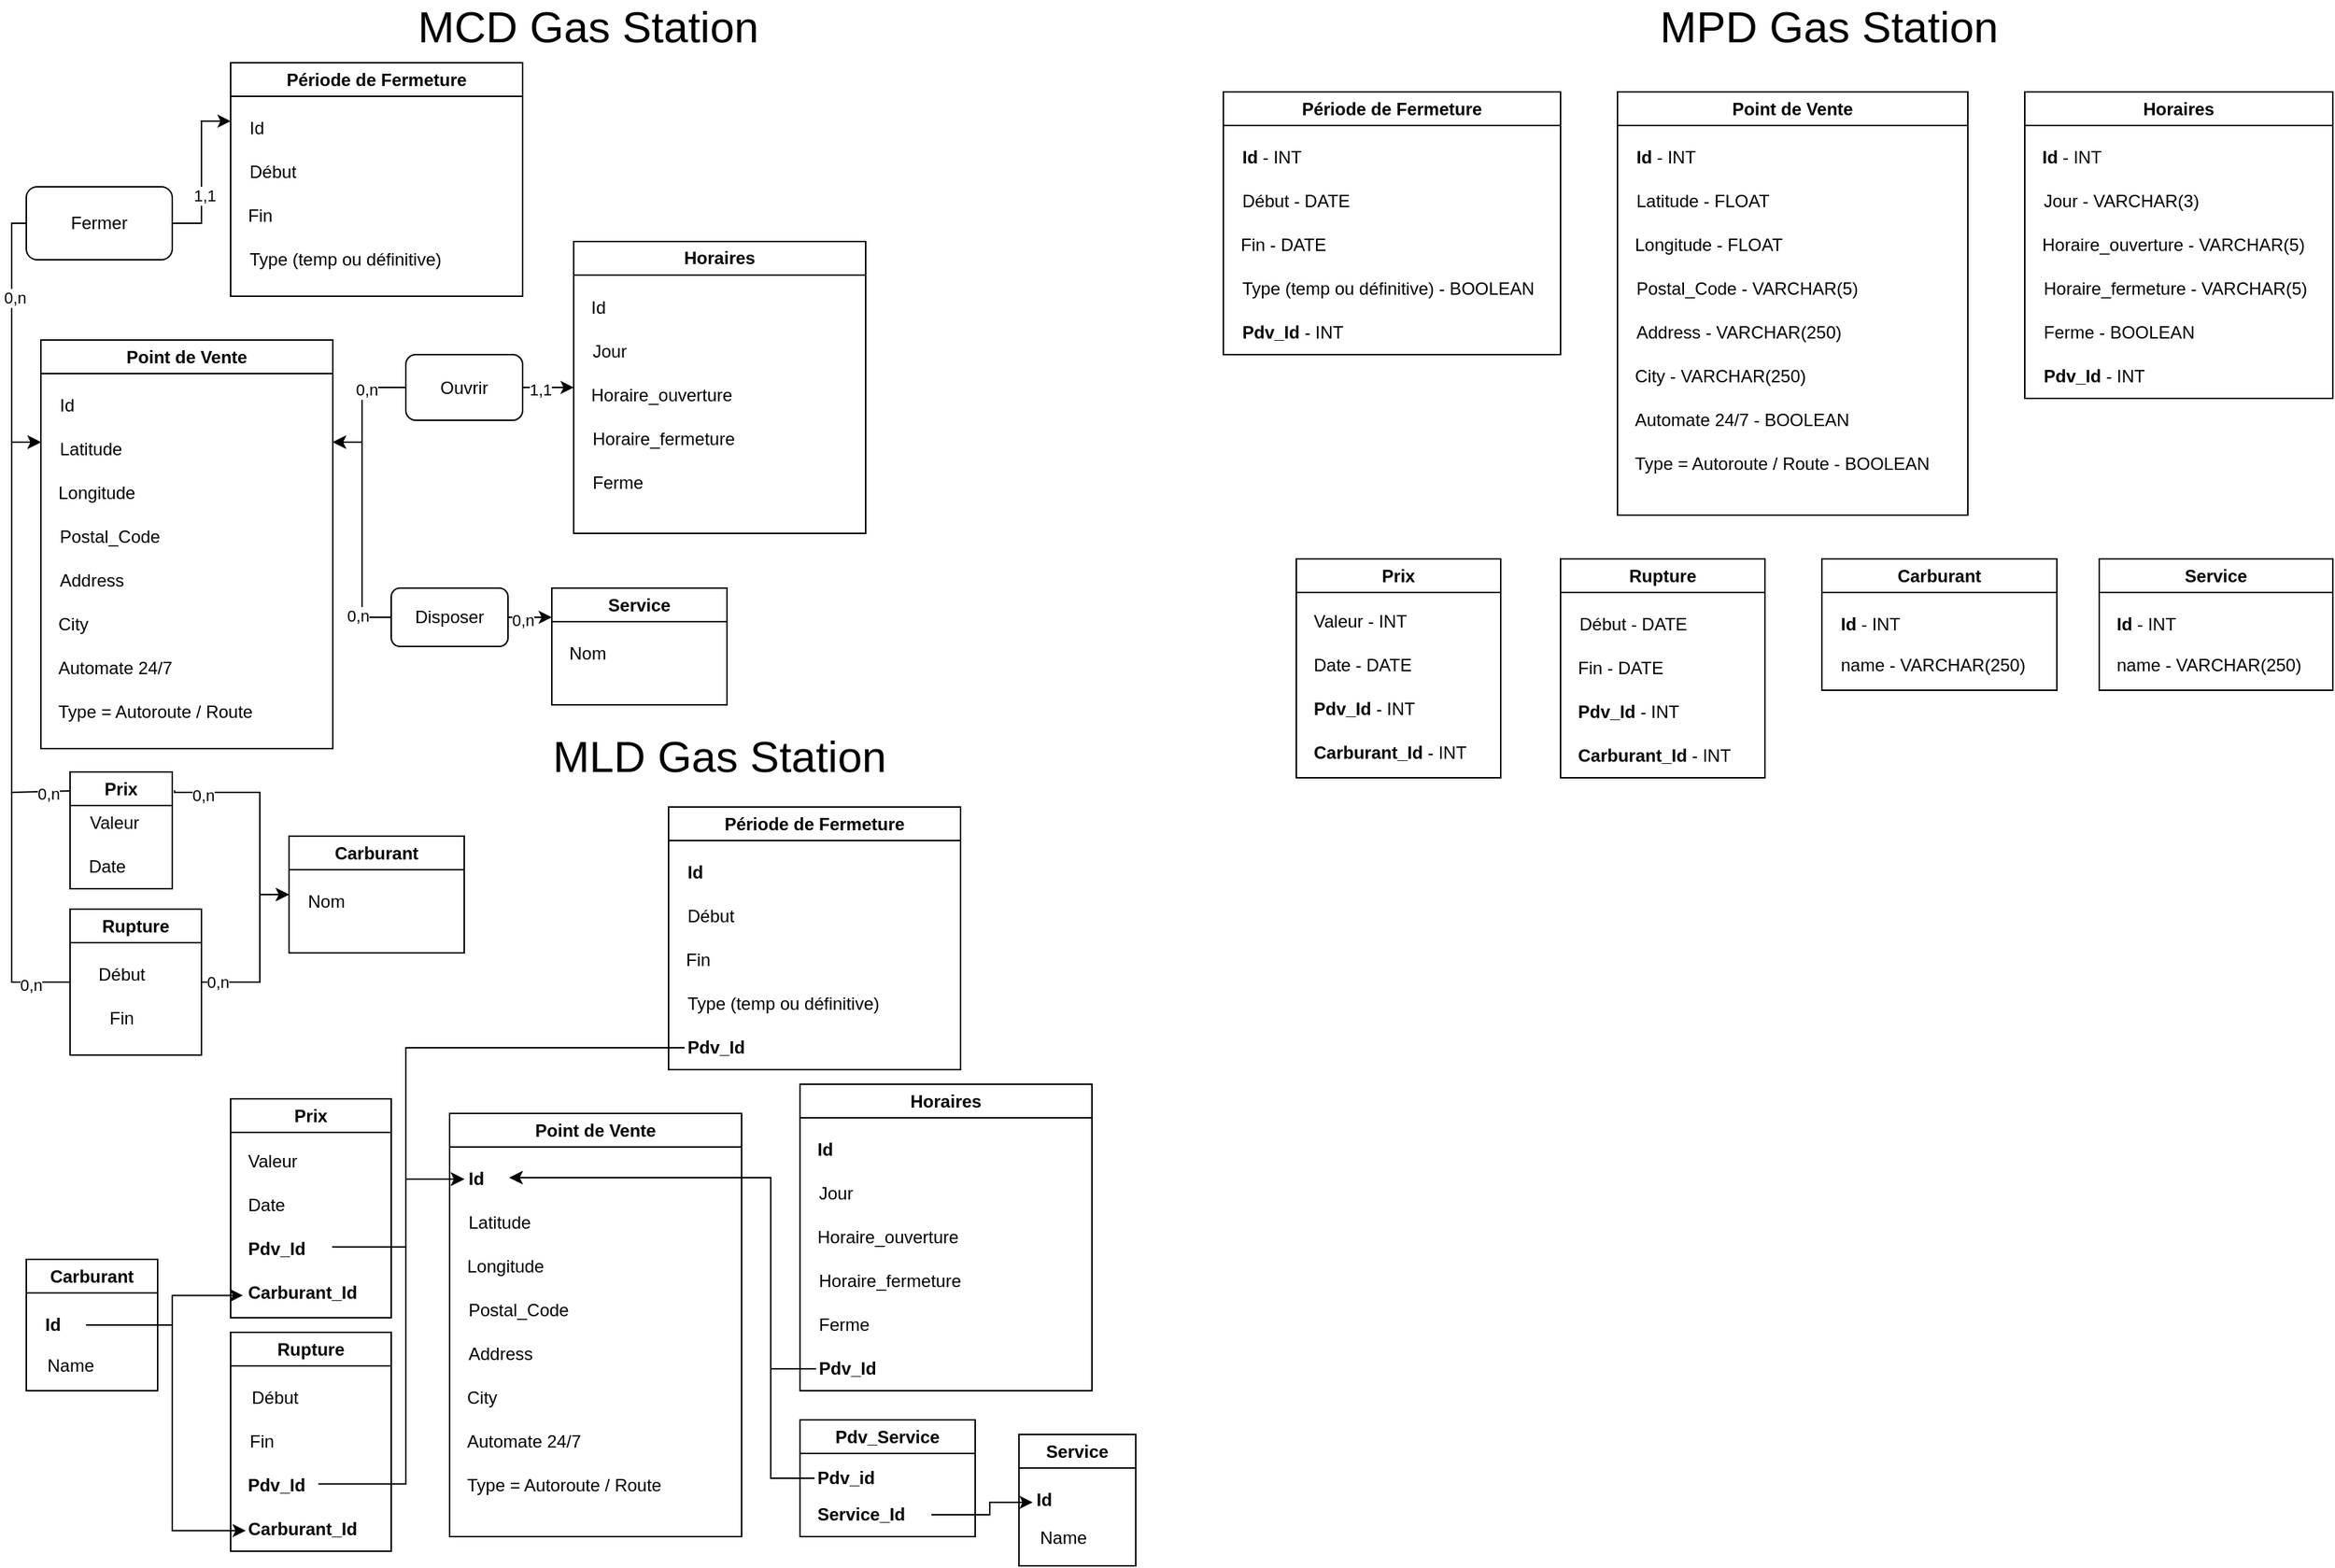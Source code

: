 <mxfile version="24.7.7">
  <diagram name="Page-1" id="nX15-fNpdfxrBtTrRgOM">
    <mxGraphModel dx="1912" dy="1048" grid="1" gridSize="10" guides="1" tooltips="1" connect="1" arrows="1" fold="1" page="1" pageScale="1" pageWidth="850" pageHeight="1100" math="0" shadow="0">
      <root>
        <mxCell id="0" />
        <mxCell id="1" parent="0" />
        <mxCell id="7MaltWmzKwuHCb8BbpT4-1" value="&lt;font style=&quot;font-size: 30px;&quot;&gt;MCD Gas Station&lt;/font&gt;" style="text;html=1;strokeColor=none;fillColor=none;align=center;verticalAlign=middle;whiteSpace=wrap;rounded=0;" parent="1" vertex="1">
          <mxGeometry x="310" y="20" width="250" height="30" as="geometry" />
        </mxCell>
        <mxCell id="7MaltWmzKwuHCb8BbpT4-2" value="Point de Vente" style="swimlane;whiteSpace=wrap;html=1;" parent="1" vertex="1">
          <mxGeometry x="60" y="250" width="200" height="280" as="geometry" />
        </mxCell>
        <mxCell id="7MaltWmzKwuHCb8BbpT4-4" value="&lt;div align=&quot;left&quot;&gt;Latitude&lt;/div&gt;" style="text;html=1;align=left;verticalAlign=middle;resizable=0;points=[];autosize=1;strokeColor=none;fillColor=none;" parent="7MaltWmzKwuHCb8BbpT4-2" vertex="1">
          <mxGeometry x="11" y="60" width="70" height="30" as="geometry" />
        </mxCell>
        <mxCell id="7MaltWmzKwuHCb8BbpT4-5" value="Longitude" style="text;html=1;align=left;verticalAlign=middle;resizable=0;points=[];autosize=1;strokeColor=none;fillColor=none;" parent="7MaltWmzKwuHCb8BbpT4-2" vertex="1">
          <mxGeometry x="10" y="90" width="80" height="30" as="geometry" />
        </mxCell>
        <mxCell id="7MaltWmzKwuHCb8BbpT4-6" value="Postal_Code" style="text;html=1;align=left;verticalAlign=middle;resizable=0;points=[];autosize=1;strokeColor=none;fillColor=none;" parent="7MaltWmzKwuHCb8BbpT4-2" vertex="1">
          <mxGeometry x="11" y="120" width="90" height="30" as="geometry" />
        </mxCell>
        <mxCell id="7MaltWmzKwuHCb8BbpT4-7" value="Address" style="text;html=1;align=left;verticalAlign=middle;resizable=0;points=[];autosize=1;strokeColor=none;fillColor=none;" parent="7MaltWmzKwuHCb8BbpT4-2" vertex="1">
          <mxGeometry x="11" y="150" width="70" height="30" as="geometry" />
        </mxCell>
        <mxCell id="7MaltWmzKwuHCb8BbpT4-8" value="City" style="text;html=1;align=left;verticalAlign=middle;resizable=0;points=[];autosize=1;strokeColor=none;fillColor=none;" parent="7MaltWmzKwuHCb8BbpT4-2" vertex="1">
          <mxGeometry x="10" y="180" width="40" height="30" as="geometry" />
        </mxCell>
        <mxCell id="7MaltWmzKwuHCb8BbpT4-9" value="Automate 24/7" style="text;html=1;align=left;verticalAlign=middle;resizable=0;points=[];autosize=1;strokeColor=none;fillColor=none;" parent="7MaltWmzKwuHCb8BbpT4-2" vertex="1">
          <mxGeometry x="10" y="210" width="100" height="30" as="geometry" />
        </mxCell>
        <mxCell id="7MaltWmzKwuHCb8BbpT4-10" value="&lt;div&gt;Type = Autoroute / Route&lt;/div&gt;" style="text;html=1;align=left;verticalAlign=middle;resizable=0;points=[];autosize=1;strokeColor=none;fillColor=none;" parent="7MaltWmzKwuHCb8BbpT4-2" vertex="1">
          <mxGeometry x="10" y="240" width="160" height="30" as="geometry" />
        </mxCell>
        <mxCell id="7MaltWmzKwuHCb8BbpT4-3" value="&lt;div align=&quot;left&quot;&gt;Id&lt;/div&gt;" style="text;html=1;align=left;verticalAlign=middle;resizable=0;points=[];autosize=1;strokeColor=none;fillColor=none;" parent="7MaltWmzKwuHCb8BbpT4-2" vertex="1">
          <mxGeometry x="11" y="30" width="30" height="30" as="geometry" />
        </mxCell>
        <mxCell id="7MaltWmzKwuHCb8BbpT4-11" value="Horaires" style="swimlane;whiteSpace=wrap;html=1;" parent="1" vertex="1">
          <mxGeometry x="425" y="182.5" width="200" height="200" as="geometry" />
        </mxCell>
        <mxCell id="7MaltWmzKwuHCb8BbpT4-12" value="Jour" style="text;html=1;align=left;verticalAlign=middle;resizable=0;points=[];autosize=1;strokeColor=none;fillColor=none;" parent="7MaltWmzKwuHCb8BbpT4-11" vertex="1">
          <mxGeometry x="11" y="60" width="50" height="30" as="geometry" />
        </mxCell>
        <mxCell id="7MaltWmzKwuHCb8BbpT4-13" value="Horaire_ouverture" style="text;html=1;align=left;verticalAlign=middle;resizable=0;points=[];autosize=1;strokeColor=none;fillColor=none;" parent="7MaltWmzKwuHCb8BbpT4-11" vertex="1">
          <mxGeometry x="10" y="90" width="120" height="30" as="geometry" />
        </mxCell>
        <mxCell id="7MaltWmzKwuHCb8BbpT4-14" value="Horaire_fermeture" style="text;html=1;align=left;verticalAlign=middle;resizable=0;points=[];autosize=1;strokeColor=none;fillColor=none;" parent="7MaltWmzKwuHCb8BbpT4-11" vertex="1">
          <mxGeometry x="11" y="120" width="120" height="30" as="geometry" />
        </mxCell>
        <mxCell id="7MaltWmzKwuHCb8BbpT4-15" value="Ferme" style="text;html=1;align=left;verticalAlign=middle;resizable=0;points=[];autosize=1;strokeColor=none;fillColor=none;" parent="7MaltWmzKwuHCb8BbpT4-11" vertex="1">
          <mxGeometry x="11" y="150" width="60" height="30" as="geometry" />
        </mxCell>
        <mxCell id="7MaltWmzKwuHCb8BbpT4-35" value="Id" style="text;html=1;align=left;verticalAlign=middle;resizable=0;points=[];autosize=1;strokeColor=none;fillColor=none;" parent="7MaltWmzKwuHCb8BbpT4-11" vertex="1">
          <mxGeometry x="10" y="30" width="30" height="30" as="geometry" />
        </mxCell>
        <mxCell id="7MaltWmzKwuHCb8BbpT4-20" value="Période de Fermeture" style="swimlane;whiteSpace=wrap;html=1;" parent="1" vertex="1">
          <mxGeometry x="190" y="60" width="200" height="160" as="geometry" />
        </mxCell>
        <mxCell id="7MaltWmzKwuHCb8BbpT4-21" value="Début" style="text;html=1;align=left;verticalAlign=middle;resizable=0;points=[];autosize=1;strokeColor=none;fillColor=none;" parent="7MaltWmzKwuHCb8BbpT4-20" vertex="1">
          <mxGeometry x="11" y="60" width="60" height="30" as="geometry" />
        </mxCell>
        <mxCell id="7MaltWmzKwuHCb8BbpT4-22" value="Fin" style="text;html=1;align=left;verticalAlign=middle;resizable=0;points=[];autosize=1;strokeColor=none;fillColor=none;" parent="7MaltWmzKwuHCb8BbpT4-20" vertex="1">
          <mxGeometry x="10" y="90" width="40" height="30" as="geometry" />
        </mxCell>
        <mxCell id="7MaltWmzKwuHCb8BbpT4-23" value="Type (temp ou définitive)" style="text;html=1;align=left;verticalAlign=middle;resizable=0;points=[];autosize=1;strokeColor=none;fillColor=none;" parent="7MaltWmzKwuHCb8BbpT4-20" vertex="1">
          <mxGeometry x="11" y="120" width="150" height="30" as="geometry" />
        </mxCell>
        <mxCell id="7MaltWmzKwuHCb8BbpT4-28" value="&lt;div align=&quot;left&quot;&gt;Id&lt;/div&gt;" style="text;html=1;align=left;verticalAlign=middle;resizable=0;points=[];autosize=1;strokeColor=none;fillColor=none;" parent="7MaltWmzKwuHCb8BbpT4-20" vertex="1">
          <mxGeometry x="11" y="30" width="30" height="30" as="geometry" />
        </mxCell>
        <mxCell id="7MaltWmzKwuHCb8BbpT4-30" style="edgeStyle=orthogonalEdgeStyle;rounded=0;orthogonalLoop=1;jettySize=auto;html=1;exitX=1;exitY=0.5;exitDx=0;exitDy=0;entryX=0;entryY=0.25;entryDx=0;entryDy=0;" parent="1" source="P4SaNg6TSZGGmR-cx8DI-4" target="7MaltWmzKwuHCb8BbpT4-20" edge="1">
          <mxGeometry relative="1" as="geometry">
            <mxPoint x="200" y="104" as="sourcePoint" />
          </mxGeometry>
        </mxCell>
        <mxCell id="7MaltWmzKwuHCb8BbpT4-33" value="1,1" style="edgeLabel;html=1;align=center;verticalAlign=middle;resizable=0;points=[];" parent="7MaltWmzKwuHCb8BbpT4-30" vertex="1" connectable="0">
          <mxGeometry x="-0.283" y="-2" relative="1" as="geometry">
            <mxPoint as="offset" />
          </mxGeometry>
        </mxCell>
        <mxCell id="7MaltWmzKwuHCb8BbpT4-31" style="edgeStyle=orthogonalEdgeStyle;rounded=0;orthogonalLoop=1;jettySize=auto;html=1;exitX=0;exitY=0.5;exitDx=0;exitDy=0;entryX=0;entryY=0.25;entryDx=0;entryDy=0;" parent="1" source="P4SaNg6TSZGGmR-cx8DI-4" edge="1" target="7MaltWmzKwuHCb8BbpT4-2">
          <mxGeometry relative="1" as="geometry">
            <mxPoint x="80" y="320" as="targetPoint" />
            <Array as="points">
              <mxPoint x="40" y="170" />
              <mxPoint x="40" y="320" />
            </Array>
            <mxPoint x="120" y="119" as="sourcePoint" />
          </mxGeometry>
        </mxCell>
        <mxCell id="7MaltWmzKwuHCb8BbpT4-34" value="0,n" style="edgeLabel;html=1;align=center;verticalAlign=middle;resizable=0;points=[];" parent="7MaltWmzKwuHCb8BbpT4-31" vertex="1" connectable="0">
          <mxGeometry x="-0.32" y="2" relative="1" as="geometry">
            <mxPoint as="offset" />
          </mxGeometry>
        </mxCell>
        <mxCell id="7MaltWmzKwuHCb8BbpT4-36" value="Service" style="swimlane;whiteSpace=wrap;html=1;" parent="1" vertex="1">
          <mxGeometry x="410" y="420" width="120" height="80" as="geometry" />
        </mxCell>
        <mxCell id="7MaltWmzKwuHCb8BbpT4-41" value="Nom" style="text;html=1;align=left;verticalAlign=middle;resizable=0;points=[];autosize=1;strokeColor=none;fillColor=none;" parent="7MaltWmzKwuHCb8BbpT4-36" vertex="1">
          <mxGeometry x="10" y="30" width="50" height="30" as="geometry" />
        </mxCell>
        <mxCell id="7MaltWmzKwuHCb8BbpT4-46" style="edgeStyle=orthogonalEdgeStyle;rounded=0;orthogonalLoop=1;jettySize=auto;html=1;exitX=0;exitY=0.5;exitDx=0;exitDy=0;" parent="1" source="P4SaNg6TSZGGmR-cx8DI-3" edge="1">
          <mxGeometry relative="1" as="geometry">
            <mxPoint x="260" y="320" as="targetPoint" />
            <mxPoint x="380" y="335" as="sourcePoint" />
            <Array as="points">
              <mxPoint x="280" y="282" />
              <mxPoint x="280" y="320" />
            </Array>
          </mxGeometry>
        </mxCell>
        <mxCell id="7MaltWmzKwuHCb8BbpT4-67" value="0,n" style="edgeLabel;html=1;align=center;verticalAlign=middle;resizable=0;points=[];" parent="7MaltWmzKwuHCb8BbpT4-46" vertex="1" connectable="0">
          <mxGeometry x="-0.37" y="1" relative="1" as="geometry">
            <mxPoint as="offset" />
          </mxGeometry>
        </mxCell>
        <mxCell id="7MaltWmzKwuHCb8BbpT4-47" style="edgeStyle=orthogonalEdgeStyle;rounded=0;orthogonalLoop=1;jettySize=auto;html=1;exitX=1;exitY=0.5;exitDx=0;exitDy=0;entryX=0;entryY=0.5;entryDx=0;entryDy=0;" parent="1" source="P4SaNg6TSZGGmR-cx8DI-3" edge="1" target="7MaltWmzKwuHCb8BbpT4-11">
          <mxGeometry relative="1" as="geometry">
            <mxPoint x="540" y="280" as="targetPoint" />
            <mxPoint x="460" y="335" as="sourcePoint" />
          </mxGeometry>
        </mxCell>
        <mxCell id="7MaltWmzKwuHCb8BbpT4-68" value="1,1" style="edgeLabel;html=1;align=center;verticalAlign=middle;resizable=0;points=[];" parent="7MaltWmzKwuHCb8BbpT4-47" vertex="1" connectable="0">
          <mxGeometry x="-0.348" y="-1" relative="1" as="geometry">
            <mxPoint as="offset" />
          </mxGeometry>
        </mxCell>
        <mxCell id="7MaltWmzKwuHCb8BbpT4-44" style="edgeStyle=orthogonalEdgeStyle;rounded=0;orthogonalLoop=1;jettySize=auto;html=1;entryX=0;entryY=0.25;entryDx=0;entryDy=0;exitX=1;exitY=0.5;exitDx=0;exitDy=0;" parent="1" source="P4SaNg6TSZGGmR-cx8DI-5" target="7MaltWmzKwuHCb8BbpT4-36" edge="1">
          <mxGeometry relative="1" as="geometry" />
        </mxCell>
        <mxCell id="7MaltWmzKwuHCb8BbpT4-70" value="0,n" style="edgeLabel;html=1;align=center;verticalAlign=middle;resizable=0;points=[];" parent="7MaltWmzKwuHCb8BbpT4-44" vertex="1" connectable="0">
          <mxGeometry x="-0.36" y="-2" relative="1" as="geometry">
            <mxPoint as="offset" />
          </mxGeometry>
        </mxCell>
        <mxCell id="7MaltWmzKwuHCb8BbpT4-45" style="edgeStyle=orthogonalEdgeStyle;rounded=0;orthogonalLoop=1;jettySize=auto;html=1;exitX=0;exitY=0.5;exitDx=0;exitDy=0;entryX=1;entryY=0.25;entryDx=0;entryDy=0;" parent="1" source="P4SaNg6TSZGGmR-cx8DI-5" target="7MaltWmzKwuHCb8BbpT4-2" edge="1">
          <mxGeometry relative="1" as="geometry">
            <mxPoint x="280" y="320" as="targetPoint" />
            <Array as="points">
              <mxPoint x="280" y="440" />
              <mxPoint x="280" y="320" />
            </Array>
          </mxGeometry>
        </mxCell>
        <mxCell id="7MaltWmzKwuHCb8BbpT4-69" value="0,n" style="edgeLabel;html=1;align=center;verticalAlign=middle;resizable=0;points=[];" parent="7MaltWmzKwuHCb8BbpT4-45" vertex="1" connectable="0">
          <mxGeometry x="-0.734" y="3" relative="1" as="geometry">
            <mxPoint as="offset" />
          </mxGeometry>
        </mxCell>
        <mxCell id="7MaltWmzKwuHCb8BbpT4-48" value="Carburant" style="swimlane;whiteSpace=wrap;html=1;" parent="1" vertex="1">
          <mxGeometry x="230" y="590" width="120" height="80" as="geometry" />
        </mxCell>
        <mxCell id="7MaltWmzKwuHCb8BbpT4-56" value="Nom" style="text;html=1;align=left;verticalAlign=middle;resizable=0;points=[];autosize=1;strokeColor=none;fillColor=none;" parent="7MaltWmzKwuHCb8BbpT4-48" vertex="1">
          <mxGeometry x="11" y="30" width="50" height="30" as="geometry" />
        </mxCell>
        <mxCell id="7MaltWmzKwuHCb8BbpT4-63" style="edgeStyle=orthogonalEdgeStyle;rounded=0;orthogonalLoop=1;jettySize=auto;html=1;entryX=0;entryY=0.5;entryDx=0;entryDy=0;exitX=1.023;exitY=0.157;exitDx=0;exitDy=0;exitPerimeter=0;" parent="1" source="P4SaNg6TSZGGmR-cx8DI-7" target="7MaltWmzKwuHCb8BbpT4-48" edge="1">
          <mxGeometry relative="1" as="geometry">
            <Array as="points">
              <mxPoint x="152" y="560" />
              <mxPoint x="210" y="560" />
              <mxPoint x="210" y="630" />
            </Array>
          </mxGeometry>
        </mxCell>
        <mxCell id="7MaltWmzKwuHCb8BbpT4-73" value="0,n" style="edgeLabel;html=1;align=center;verticalAlign=middle;resizable=0;points=[];" parent="7MaltWmzKwuHCb8BbpT4-63" vertex="1" connectable="0">
          <mxGeometry x="-0.726" y="-2" relative="1" as="geometry">
            <mxPoint as="offset" />
          </mxGeometry>
        </mxCell>
        <mxCell id="7MaltWmzKwuHCb8BbpT4-64" style="edgeStyle=orthogonalEdgeStyle;rounded=0;orthogonalLoop=1;jettySize=auto;html=1;entryX=0;entryY=0.5;entryDx=0;entryDy=0;exitX=1;exitY=0.5;exitDx=0;exitDy=0;" parent="1" source="P4SaNg6TSZGGmR-cx8DI-11" edge="1" target="7MaltWmzKwuHCb8BbpT4-48">
          <mxGeometry relative="1" as="geometry">
            <mxPoint x="360" y="720" as="targetPoint" />
            <Array as="points">
              <mxPoint x="210" y="690" />
              <mxPoint x="210" y="630" />
            </Array>
            <mxPoint x="240" y="799.947" as="sourcePoint" />
          </mxGeometry>
        </mxCell>
        <mxCell id="7MaltWmzKwuHCb8BbpT4-74" value="0,n" style="edgeLabel;html=1;align=center;verticalAlign=middle;resizable=0;points=[];" parent="7MaltWmzKwuHCb8BbpT4-64" vertex="1" connectable="0">
          <mxGeometry x="-0.827" relative="1" as="geometry">
            <mxPoint as="offset" />
          </mxGeometry>
        </mxCell>
        <mxCell id="7MaltWmzKwuHCb8BbpT4-66" style="edgeStyle=orthogonalEdgeStyle;rounded=0;orthogonalLoop=1;jettySize=auto;html=1;exitX=0;exitY=0.5;exitDx=0;exitDy=0;entryX=0;entryY=0.25;entryDx=0;entryDy=0;" parent="1" source="P4SaNg6TSZGGmR-cx8DI-11" edge="1" target="7MaltWmzKwuHCb8BbpT4-2">
          <mxGeometry relative="1" as="geometry">
            <mxPoint x="80" y="320" as="targetPoint" />
            <mxPoint x="160.8" y="770.6" as="sourcePoint" />
            <Array as="points">
              <mxPoint x="40" y="690" />
              <mxPoint x="40" y="320" />
            </Array>
          </mxGeometry>
        </mxCell>
        <mxCell id="7MaltWmzKwuHCb8BbpT4-72" value="0,n" style="edgeLabel;html=1;align=center;verticalAlign=middle;resizable=0;points=[];" parent="7MaltWmzKwuHCb8BbpT4-66" vertex="1" connectable="0">
          <mxGeometry x="-0.872" y="2" relative="1" as="geometry">
            <mxPoint as="offset" />
          </mxGeometry>
        </mxCell>
        <mxCell id="7MaltWmzKwuHCb8BbpT4-65" style="edgeStyle=orthogonalEdgeStyle;rounded=0;orthogonalLoop=1;jettySize=auto;html=1;exitX=-0.001;exitY=0.163;exitDx=0;exitDy=0;exitPerimeter=0;entryX=0;entryY=0.25;entryDx=0;entryDy=0;" parent="1" source="P4SaNg6TSZGGmR-cx8DI-7" edge="1" target="7MaltWmzKwuHCb8BbpT4-2">
          <mxGeometry relative="1" as="geometry">
            <mxPoint x="70" y="300" as="targetPoint" />
            <Array as="points">
              <mxPoint x="40" y="560" />
              <mxPoint x="40" y="320" />
            </Array>
            <mxPoint x="210" y="590" as="sourcePoint" />
          </mxGeometry>
        </mxCell>
        <mxCell id="7MaltWmzKwuHCb8BbpT4-71" value="0,n" style="edgeLabel;html=1;align=center;verticalAlign=middle;resizable=0;points=[];" parent="7MaltWmzKwuHCb8BbpT4-65" vertex="1" connectable="0">
          <mxGeometry x="-0.895" y="1" relative="1" as="geometry">
            <mxPoint as="offset" />
          </mxGeometry>
        </mxCell>
        <mxCell id="7MaltWmzKwuHCb8BbpT4-75" value="Point de Vente" style="swimlane;whiteSpace=wrap;html=1;" parent="1" vertex="1">
          <mxGeometry x="340" y="780" width="200" height="290" as="geometry" />
        </mxCell>
        <mxCell id="7MaltWmzKwuHCb8BbpT4-76" value="&lt;div align=&quot;left&quot;&gt;Latitude&lt;/div&gt;" style="text;html=1;align=left;verticalAlign=middle;resizable=0;points=[];autosize=1;strokeColor=none;fillColor=none;" parent="7MaltWmzKwuHCb8BbpT4-75" vertex="1">
          <mxGeometry x="11" y="60" width="70" height="30" as="geometry" />
        </mxCell>
        <mxCell id="7MaltWmzKwuHCb8BbpT4-77" value="Longitude" style="text;html=1;align=left;verticalAlign=middle;resizable=0;points=[];autosize=1;strokeColor=none;fillColor=none;" parent="7MaltWmzKwuHCb8BbpT4-75" vertex="1">
          <mxGeometry x="10" y="90" width="80" height="30" as="geometry" />
        </mxCell>
        <mxCell id="7MaltWmzKwuHCb8BbpT4-78" value="Postal_Code" style="text;html=1;align=left;verticalAlign=middle;resizable=0;points=[];autosize=1;strokeColor=none;fillColor=none;" parent="7MaltWmzKwuHCb8BbpT4-75" vertex="1">
          <mxGeometry x="11" y="120" width="90" height="30" as="geometry" />
        </mxCell>
        <mxCell id="7MaltWmzKwuHCb8BbpT4-79" value="Address" style="text;html=1;align=left;verticalAlign=middle;resizable=0;points=[];autosize=1;strokeColor=none;fillColor=none;" parent="7MaltWmzKwuHCb8BbpT4-75" vertex="1">
          <mxGeometry x="11" y="150" width="70" height="30" as="geometry" />
        </mxCell>
        <mxCell id="7MaltWmzKwuHCb8BbpT4-80" value="City" style="text;html=1;align=left;verticalAlign=middle;resizable=0;points=[];autosize=1;strokeColor=none;fillColor=none;" parent="7MaltWmzKwuHCb8BbpT4-75" vertex="1">
          <mxGeometry x="10" y="180" width="40" height="30" as="geometry" />
        </mxCell>
        <mxCell id="7MaltWmzKwuHCb8BbpT4-81" value="Automate 24/7" style="text;html=1;align=left;verticalAlign=middle;resizable=0;points=[];autosize=1;strokeColor=none;fillColor=none;" parent="7MaltWmzKwuHCb8BbpT4-75" vertex="1">
          <mxGeometry x="10" y="210" width="100" height="30" as="geometry" />
        </mxCell>
        <mxCell id="7MaltWmzKwuHCb8BbpT4-82" value="&lt;div&gt;Type = Autoroute / Route&lt;/div&gt;" style="text;html=1;align=left;verticalAlign=middle;resizable=0;points=[];autosize=1;strokeColor=none;fillColor=none;" parent="7MaltWmzKwuHCb8BbpT4-75" vertex="1">
          <mxGeometry x="10" y="240" width="160" height="30" as="geometry" />
        </mxCell>
        <mxCell id="7MaltWmzKwuHCb8BbpT4-83" value="&lt;div align=&quot;left&quot;&gt;&lt;b&gt;Id&lt;/b&gt;&lt;/div&gt;" style="text;html=1;align=left;verticalAlign=middle;resizable=0;points=[];autosize=1;strokeColor=none;fillColor=none;" parent="7MaltWmzKwuHCb8BbpT4-75" vertex="1">
          <mxGeometry x="11" y="30" width="30" height="30" as="geometry" />
        </mxCell>
        <mxCell id="7MaltWmzKwuHCb8BbpT4-84" value="&lt;font style=&quot;font-size: 30px;&quot;&gt;MLD Gas Station&lt;/font&gt;" style="text;html=1;strokeColor=none;fillColor=none;align=center;verticalAlign=middle;whiteSpace=wrap;rounded=0;" parent="1" vertex="1">
          <mxGeometry x="400" y="520" width="250" height="30" as="geometry" />
        </mxCell>
        <mxCell id="7MaltWmzKwuHCb8BbpT4-85" value="Période de Fermeture" style="swimlane;whiteSpace=wrap;html=1;" parent="1" vertex="1">
          <mxGeometry x="490" y="570" width="200" height="180" as="geometry" />
        </mxCell>
        <mxCell id="7MaltWmzKwuHCb8BbpT4-86" value="Début" style="text;html=1;align=left;verticalAlign=middle;resizable=0;points=[];autosize=1;strokeColor=none;fillColor=none;" parent="7MaltWmzKwuHCb8BbpT4-85" vertex="1">
          <mxGeometry x="11" y="60" width="60" height="30" as="geometry" />
        </mxCell>
        <mxCell id="7MaltWmzKwuHCb8BbpT4-87" value="Fin" style="text;html=1;align=left;verticalAlign=middle;resizable=0;points=[];autosize=1;strokeColor=none;fillColor=none;" parent="7MaltWmzKwuHCb8BbpT4-85" vertex="1">
          <mxGeometry x="10" y="90" width="40" height="30" as="geometry" />
        </mxCell>
        <mxCell id="7MaltWmzKwuHCb8BbpT4-88" value="Type (temp ou définitive)" style="text;html=1;align=left;verticalAlign=middle;resizable=0;points=[];autosize=1;strokeColor=none;fillColor=none;" parent="7MaltWmzKwuHCb8BbpT4-85" vertex="1">
          <mxGeometry x="11" y="120" width="150" height="30" as="geometry" />
        </mxCell>
        <mxCell id="7MaltWmzKwuHCb8BbpT4-89" value="&lt;div align=&quot;left&quot;&gt;&lt;b&gt;Id&lt;/b&gt;&lt;/div&gt;" style="text;html=1;align=left;verticalAlign=middle;resizable=0;points=[];autosize=1;strokeColor=none;fillColor=none;" parent="7MaltWmzKwuHCb8BbpT4-85" vertex="1">
          <mxGeometry x="11" y="30" width="30" height="30" as="geometry" />
        </mxCell>
        <mxCell id="7MaltWmzKwuHCb8BbpT4-90" value="&lt;b&gt;Pdv_Id&lt;/b&gt;" style="text;html=1;align=left;verticalAlign=middle;resizable=0;points=[];autosize=1;strokeColor=none;fillColor=none;" parent="7MaltWmzKwuHCb8BbpT4-85" vertex="1">
          <mxGeometry x="11" y="150" width="60" height="30" as="geometry" />
        </mxCell>
        <mxCell id="7MaltWmzKwuHCb8BbpT4-93" value="Horaires" style="swimlane;whiteSpace=wrap;html=1;" parent="1" vertex="1">
          <mxGeometry x="580" y="760" width="200" height="210" as="geometry" />
        </mxCell>
        <mxCell id="7MaltWmzKwuHCb8BbpT4-94" value="Jour" style="text;html=1;align=left;verticalAlign=middle;resizable=0;points=[];autosize=1;strokeColor=none;fillColor=none;" parent="7MaltWmzKwuHCb8BbpT4-93" vertex="1">
          <mxGeometry x="11" y="60" width="50" height="30" as="geometry" />
        </mxCell>
        <mxCell id="7MaltWmzKwuHCb8BbpT4-95" value="Horaire_ouverture" style="text;html=1;align=left;verticalAlign=middle;resizable=0;points=[];autosize=1;strokeColor=none;fillColor=none;" parent="7MaltWmzKwuHCb8BbpT4-93" vertex="1">
          <mxGeometry x="10" y="90" width="120" height="30" as="geometry" />
        </mxCell>
        <mxCell id="7MaltWmzKwuHCb8BbpT4-96" value="Horaire_fermeture" style="text;html=1;align=left;verticalAlign=middle;resizable=0;points=[];autosize=1;strokeColor=none;fillColor=none;" parent="7MaltWmzKwuHCb8BbpT4-93" vertex="1">
          <mxGeometry x="11" y="120" width="120" height="30" as="geometry" />
        </mxCell>
        <mxCell id="7MaltWmzKwuHCb8BbpT4-97" value="Ferme" style="text;html=1;align=left;verticalAlign=middle;resizable=0;points=[];autosize=1;strokeColor=none;fillColor=none;" parent="7MaltWmzKwuHCb8BbpT4-93" vertex="1">
          <mxGeometry x="11" y="150" width="60" height="30" as="geometry" />
        </mxCell>
        <mxCell id="7MaltWmzKwuHCb8BbpT4-98" value="&lt;b&gt;Id&lt;/b&gt;" style="text;html=1;align=left;verticalAlign=middle;resizable=0;points=[];autosize=1;strokeColor=none;fillColor=none;" parent="7MaltWmzKwuHCb8BbpT4-93" vertex="1">
          <mxGeometry x="10" y="30" width="30" height="30" as="geometry" />
        </mxCell>
        <mxCell id="7MaltWmzKwuHCb8BbpT4-99" value="&lt;b&gt;Pdv_Id&lt;/b&gt;" style="text;html=1;align=left;verticalAlign=middle;resizable=0;points=[];autosize=1;strokeColor=none;fillColor=none;" parent="7MaltWmzKwuHCb8BbpT4-93" vertex="1">
          <mxGeometry x="11" y="180" width="60" height="30" as="geometry" />
        </mxCell>
        <mxCell id="7MaltWmzKwuHCb8BbpT4-101" value="Service" style="swimlane;whiteSpace=wrap;html=1;" parent="1" vertex="1">
          <mxGeometry x="730" y="1000" width="80" height="90" as="geometry" />
        </mxCell>
        <mxCell id="7MaltWmzKwuHCb8BbpT4-102" value="&lt;b&gt;Id&lt;/b&gt;" style="text;html=1;align=left;verticalAlign=middle;resizable=0;points=[];autosize=1;strokeColor=none;fillColor=none;" parent="7MaltWmzKwuHCb8BbpT4-101" vertex="1">
          <mxGeometry x="10" y="30" width="30" height="30" as="geometry" />
        </mxCell>
        <mxCell id="7MaltWmzKwuHCb8BbpT4-103" value="Pdv_Service" style="swimlane;whiteSpace=wrap;html=1;" parent="1" vertex="1">
          <mxGeometry x="580" y="990" width="120" height="80" as="geometry" />
        </mxCell>
        <mxCell id="7MaltWmzKwuHCb8BbpT4-104" value="&lt;b&gt;Pdv_id&lt;/b&gt;" style="text;html=1;align=left;verticalAlign=middle;resizable=0;points=[];autosize=1;strokeColor=none;fillColor=none;" parent="7MaltWmzKwuHCb8BbpT4-103" vertex="1">
          <mxGeometry x="10" y="25" width="60" height="30" as="geometry" />
        </mxCell>
        <mxCell id="7MaltWmzKwuHCb8BbpT4-105" value="&lt;b&gt;Service_Id&lt;/b&gt;" style="text;html=1;align=left;verticalAlign=middle;resizable=0;points=[];autosize=1;strokeColor=none;fillColor=none;" parent="7MaltWmzKwuHCb8BbpT4-103" vertex="1">
          <mxGeometry x="10" y="50" width="80" height="30" as="geometry" />
        </mxCell>
        <mxCell id="7MaltWmzKwuHCb8BbpT4-106" style="edgeStyle=orthogonalEdgeStyle;rounded=0;orthogonalLoop=1;jettySize=auto;html=1;entryX=-0.02;entryY=0.55;entryDx=0;entryDy=0;entryPerimeter=0;" parent="1" source="7MaltWmzKwuHCb8BbpT4-105" target="7MaltWmzKwuHCb8BbpT4-102" edge="1">
          <mxGeometry relative="1" as="geometry">
            <Array as="points">
              <mxPoint x="710" y="1055" />
              <mxPoint x="710" y="1047" />
            </Array>
          </mxGeometry>
        </mxCell>
        <mxCell id="7MaltWmzKwuHCb8BbpT4-108" value="Carburant" style="swimlane;whiteSpace=wrap;html=1;" parent="1" vertex="1">
          <mxGeometry x="50" y="880" width="90" height="90" as="geometry" />
        </mxCell>
        <mxCell id="7MaltWmzKwuHCb8BbpT4-109" value="&lt;b&gt;Id&lt;/b&gt;" style="text;html=1;align=left;verticalAlign=middle;resizable=0;points=[];autosize=1;strokeColor=none;fillColor=none;" parent="7MaltWmzKwuHCb8BbpT4-108" vertex="1">
          <mxGeometry x="11" y="30" width="30" height="30" as="geometry" />
        </mxCell>
        <mxCell id="7MaltWmzKwuHCb8BbpT4-113" value="Prix" style="swimlane;whiteSpace=wrap;html=1;rounded=0;startSize=23;" parent="1" vertex="1">
          <mxGeometry x="190" y="770" width="110" height="150" as="geometry" />
        </mxCell>
        <mxCell id="7MaltWmzKwuHCb8BbpT4-114" value="Date" style="text;html=1;align=left;verticalAlign=middle;resizable=0;points=[];autosize=1;strokeColor=none;fillColor=none;" parent="7MaltWmzKwuHCb8BbpT4-113" vertex="1">
          <mxGeometry x="10" y="58" width="50" height="30" as="geometry" />
        </mxCell>
        <mxCell id="7MaltWmzKwuHCb8BbpT4-115" value="Valeur" style="text;html=1;align=left;verticalAlign=middle;resizable=0;points=[];autosize=1;strokeColor=none;fillColor=none;" parent="7MaltWmzKwuHCb8BbpT4-113" vertex="1">
          <mxGeometry x="10" y="28" width="60" height="30" as="geometry" />
        </mxCell>
        <mxCell id="7MaltWmzKwuHCb8BbpT4-116" value="&lt;b&gt;Pdv_Id&lt;/b&gt;" style="text;html=1;align=left;verticalAlign=middle;resizable=0;points=[];autosize=1;strokeColor=none;fillColor=none;" parent="7MaltWmzKwuHCb8BbpT4-113" vertex="1">
          <mxGeometry x="10" y="88" width="60" height="30" as="geometry" />
        </mxCell>
        <mxCell id="7MaltWmzKwuHCb8BbpT4-117" value="&lt;b&gt;Carburant_Id&lt;/b&gt;" style="text;html=1;align=left;verticalAlign=middle;resizable=0;points=[];autosize=1;strokeColor=none;fillColor=none;" parent="7MaltWmzKwuHCb8BbpT4-113" vertex="1">
          <mxGeometry x="10" y="118" width="100" height="30" as="geometry" />
        </mxCell>
        <mxCell id="P4SaNg6TSZGGmR-cx8DI-3" value="Ouvrir" style="rounded=1;whiteSpace=wrap;html=1;" vertex="1" parent="1">
          <mxGeometry x="310" y="260" width="80" height="45" as="geometry" />
        </mxCell>
        <mxCell id="P4SaNg6TSZGGmR-cx8DI-4" value="Fermer" style="rounded=1;whiteSpace=wrap;html=1;" vertex="1" parent="1">
          <mxGeometry x="50" y="145" width="100" height="50" as="geometry" />
        </mxCell>
        <mxCell id="P4SaNg6TSZGGmR-cx8DI-5" value="Disposer" style="rounded=1;whiteSpace=wrap;html=1;" vertex="1" parent="1">
          <mxGeometry x="300" y="420" width="80" height="40" as="geometry" />
        </mxCell>
        <mxCell id="P4SaNg6TSZGGmR-cx8DI-7" value="Prix" style="swimlane;whiteSpace=wrap;html=1;" vertex="1" parent="1">
          <mxGeometry x="80" y="546" width="70" height="80" as="geometry" />
        </mxCell>
        <mxCell id="P4SaNg6TSZGGmR-cx8DI-9" value="Date" style="text;html=1;align=center;verticalAlign=middle;resizable=0;points=[];autosize=1;strokeColor=none;fillColor=none;" vertex="1" parent="P4SaNg6TSZGGmR-cx8DI-7">
          <mxGeometry y="50" width="50" height="30" as="geometry" />
        </mxCell>
        <mxCell id="P4SaNg6TSZGGmR-cx8DI-8" value="Valeur" style="text;html=1;align=center;verticalAlign=middle;resizable=0;points=[];autosize=1;strokeColor=none;fillColor=none;" vertex="1" parent="P4SaNg6TSZGGmR-cx8DI-7">
          <mxGeometry y="20" width="60" height="30" as="geometry" />
        </mxCell>
        <mxCell id="P4SaNg6TSZGGmR-cx8DI-11" value="Rupture" style="swimlane;whiteSpace=wrap;html=1;startSize=23;" vertex="1" parent="1">
          <mxGeometry x="80" y="640" width="90" height="100" as="geometry" />
        </mxCell>
        <mxCell id="P4SaNg6TSZGGmR-cx8DI-14" value="Début" style="text;html=1;align=center;verticalAlign=middle;resizable=0;points=[];autosize=1;strokeColor=none;fillColor=none;" vertex="1" parent="P4SaNg6TSZGGmR-cx8DI-11">
          <mxGeometry x="5" y="30" width="60" height="30" as="geometry" />
        </mxCell>
        <mxCell id="P4SaNg6TSZGGmR-cx8DI-15" value="Fin" style="text;html=1;align=center;verticalAlign=middle;resizable=0;points=[];autosize=1;strokeColor=none;fillColor=none;" vertex="1" parent="P4SaNg6TSZGGmR-cx8DI-11">
          <mxGeometry x="15" y="60" width="40" height="30" as="geometry" />
        </mxCell>
        <mxCell id="P4SaNg6TSZGGmR-cx8DI-25" value="Rupture" style="swimlane;whiteSpace=wrap;html=1;" vertex="1" parent="1">
          <mxGeometry x="190" y="930" width="110" height="150" as="geometry" />
        </mxCell>
        <mxCell id="P4SaNg6TSZGGmR-cx8DI-29" value="&lt;b&gt;Carburant_Id&lt;/b&gt;" style="text;html=1;align=left;verticalAlign=middle;resizable=0;points=[];autosize=1;strokeColor=none;fillColor=none;" vertex="1" parent="P4SaNg6TSZGGmR-cx8DI-25">
          <mxGeometry x="10" y="120" width="100" height="30" as="geometry" />
        </mxCell>
        <mxCell id="P4SaNg6TSZGGmR-cx8DI-26" value="Début" style="text;html=1;align=center;verticalAlign=middle;resizable=0;points=[];autosize=1;strokeColor=none;fillColor=none;" vertex="1" parent="P4SaNg6TSZGGmR-cx8DI-25">
          <mxGeometry y="30" width="60" height="30" as="geometry" />
        </mxCell>
        <mxCell id="P4SaNg6TSZGGmR-cx8DI-27" value="Fin" style="text;html=1;align=center;verticalAlign=middle;resizable=0;points=[];autosize=1;strokeColor=none;fillColor=none;" vertex="1" parent="P4SaNg6TSZGGmR-cx8DI-25">
          <mxGeometry x="1" y="60" width="40" height="30" as="geometry" />
        </mxCell>
        <mxCell id="P4SaNg6TSZGGmR-cx8DI-28" value="&lt;b&gt;Pdv_Id&lt;/b&gt;" style="text;html=1;align=center;verticalAlign=middle;resizable=0;points=[];autosize=1;strokeColor=none;fillColor=none;" vertex="1" parent="P4SaNg6TSZGGmR-cx8DI-25">
          <mxGeometry x="1" y="90" width="60" height="30" as="geometry" />
        </mxCell>
        <mxCell id="P4SaNg6TSZGGmR-cx8DI-35" value="" style="edgeStyle=orthogonalEdgeStyle;rounded=0;orthogonalLoop=1;jettySize=auto;html=1;exitX=0.985;exitY=0.463;exitDx=0;exitDy=0;exitPerimeter=0;" edge="1" parent="1" source="P4SaNg6TSZGGmR-cx8DI-28">
          <mxGeometry relative="1" as="geometry">
            <mxPoint x="350" y="825" as="targetPoint" />
            <Array as="points">
              <mxPoint x="310" y="1034" />
              <mxPoint x="310" y="825" />
            </Array>
          </mxGeometry>
        </mxCell>
        <mxCell id="P4SaNg6TSZGGmR-cx8DI-36" value="" style="edgeStyle=orthogonalEdgeStyle;rounded=0;orthogonalLoop=1;jettySize=auto;html=1;exitX=0.992;exitY=0.451;exitDx=0;exitDy=0;exitPerimeter=0;" edge="1" parent="1" source="7MaltWmzKwuHCb8BbpT4-116">
          <mxGeometry relative="1" as="geometry">
            <mxPoint x="350" y="825" as="targetPoint" />
            <Array as="points">
              <mxPoint x="310" y="872" />
              <mxPoint x="310" y="825" />
            </Array>
          </mxGeometry>
        </mxCell>
        <mxCell id="P4SaNg6TSZGGmR-cx8DI-37" value="" style="edgeStyle=orthogonalEdgeStyle;rounded=0;orthogonalLoop=1;jettySize=auto;html=1;entryX=0.003;entryY=0.531;entryDx=0;entryDy=0;entryPerimeter=0;" edge="1" parent="1" source="7MaltWmzKwuHCb8BbpT4-109" target="P4SaNg6TSZGGmR-cx8DI-29">
          <mxGeometry relative="1" as="geometry">
            <Array as="points">
              <mxPoint x="150" y="925" />
              <mxPoint x="150" y="1066" />
            </Array>
          </mxGeometry>
        </mxCell>
        <mxCell id="P4SaNg6TSZGGmR-cx8DI-39" value="" style="edgeStyle=orthogonalEdgeStyle;rounded=0;orthogonalLoop=1;jettySize=auto;html=1;entryX=-0.016;entryY=0.557;entryDx=0;entryDy=0;entryPerimeter=0;" edge="1" parent="1" source="7MaltWmzKwuHCb8BbpT4-109" target="7MaltWmzKwuHCb8BbpT4-117">
          <mxGeometry relative="1" as="geometry">
            <mxPoint x="86" y="1005" as="targetPoint" />
            <Array as="points">
              <mxPoint x="150" y="925" />
              <mxPoint x="150" y="905" />
            </Array>
          </mxGeometry>
        </mxCell>
        <mxCell id="P4SaNg6TSZGGmR-cx8DI-43" value="" style="edgeStyle=orthogonalEdgeStyle;rounded=0;orthogonalLoop=1;jettySize=auto;html=1;entryX=1;entryY=0.467;entryDx=0;entryDy=0;entryPerimeter=0;" edge="1" parent="1" source="7MaltWmzKwuHCb8BbpT4-99" target="7MaltWmzKwuHCb8BbpT4-83">
          <mxGeometry relative="1" as="geometry">
            <mxPoint x="511" y="955" as="targetPoint" />
            <Array as="points">
              <mxPoint x="560" y="955" />
              <mxPoint x="560" y="824" />
            </Array>
          </mxGeometry>
        </mxCell>
        <mxCell id="P4SaNg6TSZGGmR-cx8DI-44" value="" style="edgeStyle=orthogonalEdgeStyle;rounded=0;orthogonalLoop=1;jettySize=auto;html=1;entryX=0.998;entryY=0.466;entryDx=0;entryDy=0;entryPerimeter=0;" edge="1" parent="1" source="7MaltWmzKwuHCb8BbpT4-104" target="7MaltWmzKwuHCb8BbpT4-83">
          <mxGeometry relative="1" as="geometry">
            <Array as="points">
              <mxPoint x="560" y="1030" />
              <mxPoint x="560" y="824" />
            </Array>
          </mxGeometry>
        </mxCell>
        <mxCell id="P4SaNg6TSZGGmR-cx8DI-46" value="" style="edgeStyle=orthogonalEdgeStyle;rounded=0;orthogonalLoop=1;jettySize=auto;html=1;" edge="1" parent="1" source="7MaltWmzKwuHCb8BbpT4-90">
          <mxGeometry relative="1" as="geometry">
            <mxPoint x="350" y="825" as="targetPoint" />
            <Array as="points">
              <mxPoint x="310" y="735" />
              <mxPoint x="310" y="825" />
            </Array>
          </mxGeometry>
        </mxCell>
        <mxCell id="P4SaNg6TSZGGmR-cx8DI-47" value="Name" style="text;html=1;align=center;verticalAlign=middle;resizable=0;points=[];autosize=1;strokeColor=none;fillColor=none;" vertex="1" parent="1">
          <mxGeometry x="50" y="938" width="60" height="30" as="geometry" />
        </mxCell>
        <mxCell id="P4SaNg6TSZGGmR-cx8DI-48" value="Name" style="text;html=1;align=center;verticalAlign=middle;resizable=0;points=[];autosize=1;strokeColor=none;fillColor=none;" vertex="1" parent="1">
          <mxGeometry x="730" y="1056" width="60" height="30" as="geometry" />
        </mxCell>
        <mxCell id="P4SaNg6TSZGGmR-cx8DI-50" value="&lt;font style=&quot;font-size: 30px;&quot;&gt;MPD Gas Station&lt;/font&gt;" style="text;html=1;strokeColor=none;fillColor=none;align=center;verticalAlign=middle;whiteSpace=wrap;rounded=0;" vertex="1" parent="1">
          <mxGeometry x="1160" y="20" width="250" height="30" as="geometry" />
        </mxCell>
        <mxCell id="P4SaNg6TSZGGmR-cx8DI-51" value="Période de Fermeture" style="swimlane;whiteSpace=wrap;html=1;" vertex="1" parent="1">
          <mxGeometry x="870" y="80" width="231" height="180" as="geometry" />
        </mxCell>
        <mxCell id="P4SaNg6TSZGGmR-cx8DI-52" value="Début - DATE" style="text;html=1;align=left;verticalAlign=middle;resizable=0;points=[];autosize=1;strokeColor=none;fillColor=none;" vertex="1" parent="P4SaNg6TSZGGmR-cx8DI-51">
          <mxGeometry x="11" y="60" width="100" height="30" as="geometry" />
        </mxCell>
        <mxCell id="P4SaNg6TSZGGmR-cx8DI-53" value="Fin - DATE" style="text;html=1;align=left;verticalAlign=middle;resizable=0;points=[];autosize=1;strokeColor=none;fillColor=none;" vertex="1" parent="P4SaNg6TSZGGmR-cx8DI-51">
          <mxGeometry x="10" y="90" width="80" height="30" as="geometry" />
        </mxCell>
        <mxCell id="P4SaNg6TSZGGmR-cx8DI-54" value="Type (temp ou définitive) - BOOLEAN" style="text;html=1;align=left;verticalAlign=middle;resizable=0;points=[];autosize=1;strokeColor=none;fillColor=none;" vertex="1" parent="P4SaNg6TSZGGmR-cx8DI-51">
          <mxGeometry x="11" y="120" width="220" height="30" as="geometry" />
        </mxCell>
        <mxCell id="P4SaNg6TSZGGmR-cx8DI-55" value="&lt;div align=&quot;left&quot;&gt;&lt;b&gt;Id &lt;/b&gt;- INT&lt;/div&gt;" style="text;html=1;align=left;verticalAlign=middle;resizable=0;points=[];autosize=1;strokeColor=none;fillColor=none;" vertex="1" parent="P4SaNg6TSZGGmR-cx8DI-51">
          <mxGeometry x="11" y="30" width="60" height="30" as="geometry" />
        </mxCell>
        <mxCell id="P4SaNg6TSZGGmR-cx8DI-56" value="&lt;b&gt;Pdv_Id &lt;/b&gt;- INT" style="text;html=1;align=left;verticalAlign=middle;resizable=0;points=[];autosize=1;strokeColor=none;fillColor=none;" vertex="1" parent="P4SaNg6TSZGGmR-cx8DI-51">
          <mxGeometry x="11" y="150" width="90" height="30" as="geometry" />
        </mxCell>
        <mxCell id="P4SaNg6TSZGGmR-cx8DI-57" value="Point de Vente" style="swimlane;whiteSpace=wrap;html=1;" vertex="1" parent="1">
          <mxGeometry x="1140" y="80" width="240" height="290" as="geometry" />
        </mxCell>
        <mxCell id="P4SaNg6TSZGGmR-cx8DI-58" value="&lt;div align=&quot;left&quot;&gt;Latitude - FLOAT&lt;/div&gt;" style="text;html=1;align=left;verticalAlign=middle;resizable=0;points=[];autosize=1;strokeColor=none;fillColor=none;" vertex="1" parent="P4SaNg6TSZGGmR-cx8DI-57">
          <mxGeometry x="11" y="60" width="110" height="30" as="geometry" />
        </mxCell>
        <mxCell id="P4SaNg6TSZGGmR-cx8DI-59" value="Longitude - FLOAT" style="text;html=1;align=left;verticalAlign=middle;resizable=0;points=[];autosize=1;strokeColor=none;fillColor=none;" vertex="1" parent="P4SaNg6TSZGGmR-cx8DI-57">
          <mxGeometry x="10" y="90" width="120" height="30" as="geometry" />
        </mxCell>
        <mxCell id="P4SaNg6TSZGGmR-cx8DI-60" value="Postal_Code - VARCHAR(5)" style="text;html=1;align=left;verticalAlign=middle;resizable=0;points=[];autosize=1;strokeColor=none;fillColor=none;" vertex="1" parent="P4SaNg6TSZGGmR-cx8DI-57">
          <mxGeometry x="11" y="120" width="180" height="30" as="geometry" />
        </mxCell>
        <mxCell id="P4SaNg6TSZGGmR-cx8DI-61" value="Address - VARCHAR(250)" style="text;html=1;align=left;verticalAlign=middle;resizable=0;points=[];autosize=1;strokeColor=none;fillColor=none;" vertex="1" parent="P4SaNg6TSZGGmR-cx8DI-57">
          <mxGeometry x="11" y="150" width="160" height="30" as="geometry" />
        </mxCell>
        <mxCell id="P4SaNg6TSZGGmR-cx8DI-62" value="City - VARCHAR(250)" style="text;html=1;align=left;verticalAlign=middle;resizable=0;points=[];autosize=1;strokeColor=none;fillColor=none;" vertex="1" parent="P4SaNg6TSZGGmR-cx8DI-57">
          <mxGeometry x="10" y="180" width="140" height="30" as="geometry" />
        </mxCell>
        <mxCell id="P4SaNg6TSZGGmR-cx8DI-63" value="Automate 24/7 - BOOLEAN" style="text;html=1;align=left;verticalAlign=middle;resizable=0;points=[];autosize=1;strokeColor=none;fillColor=none;" vertex="1" parent="P4SaNg6TSZGGmR-cx8DI-57">
          <mxGeometry x="10" y="210" width="170" height="30" as="geometry" />
        </mxCell>
        <mxCell id="P4SaNg6TSZGGmR-cx8DI-64" value="&lt;div&gt;Type = Autoroute / Route - BOOLEAN&lt;/div&gt;" style="text;html=1;align=left;verticalAlign=middle;resizable=0;points=[];autosize=1;strokeColor=none;fillColor=none;" vertex="1" parent="P4SaNg6TSZGGmR-cx8DI-57">
          <mxGeometry x="10" y="240" width="230" height="30" as="geometry" />
        </mxCell>
        <mxCell id="P4SaNg6TSZGGmR-cx8DI-65" value="&lt;div align=&quot;left&quot;&gt;&lt;b&gt;Id &lt;/b&gt;- INT&lt;/div&gt;" style="text;html=1;align=left;verticalAlign=middle;resizable=0;points=[];autosize=1;strokeColor=none;fillColor=none;" vertex="1" parent="P4SaNg6TSZGGmR-cx8DI-57">
          <mxGeometry x="11" y="30" width="60" height="30" as="geometry" />
        </mxCell>
        <mxCell id="P4SaNg6TSZGGmR-cx8DI-66" value="Horaires" style="swimlane;whiteSpace=wrap;html=1;" vertex="1" parent="1">
          <mxGeometry x="1419" y="80" width="211" height="210" as="geometry" />
        </mxCell>
        <mxCell id="P4SaNg6TSZGGmR-cx8DI-67" value="Jour - VARCHAR(3)" style="text;html=1;align=left;verticalAlign=middle;resizable=0;points=[];autosize=1;strokeColor=none;fillColor=none;" vertex="1" parent="P4SaNg6TSZGGmR-cx8DI-66">
          <mxGeometry x="11" y="60" width="130" height="30" as="geometry" />
        </mxCell>
        <mxCell id="P4SaNg6TSZGGmR-cx8DI-68" value="Horaire_ouverture - VARCHAR(5)" style="text;html=1;align=left;verticalAlign=middle;resizable=0;points=[];autosize=1;strokeColor=none;fillColor=none;" vertex="1" parent="P4SaNg6TSZGGmR-cx8DI-66">
          <mxGeometry x="10" y="90" width="200" height="30" as="geometry" />
        </mxCell>
        <mxCell id="P4SaNg6TSZGGmR-cx8DI-69" value="Horaire_fermeture&amp;nbsp;- VARCHAR(5)" style="text;html=1;align=left;verticalAlign=middle;resizable=0;points=[];autosize=1;strokeColor=none;fillColor=none;" vertex="1" parent="P4SaNg6TSZGGmR-cx8DI-66">
          <mxGeometry x="11" y="120" width="200" height="30" as="geometry" />
        </mxCell>
        <mxCell id="P4SaNg6TSZGGmR-cx8DI-70" value="Ferme - BOOLEAN" style="text;html=1;align=left;verticalAlign=middle;resizable=0;points=[];autosize=1;strokeColor=none;fillColor=none;" vertex="1" parent="P4SaNg6TSZGGmR-cx8DI-66">
          <mxGeometry x="11" y="150" width="130" height="30" as="geometry" />
        </mxCell>
        <mxCell id="P4SaNg6TSZGGmR-cx8DI-71" value="&lt;b&gt;Id &lt;/b&gt;- INT" style="text;html=1;align=left;verticalAlign=middle;resizable=0;points=[];autosize=1;strokeColor=none;fillColor=none;" vertex="1" parent="P4SaNg6TSZGGmR-cx8DI-66">
          <mxGeometry x="10" y="30" width="60" height="30" as="geometry" />
        </mxCell>
        <mxCell id="P4SaNg6TSZGGmR-cx8DI-72" value="&lt;b&gt;Pdv_Id&lt;/b&gt;&amp;nbsp;- INT" style="text;html=1;align=left;verticalAlign=middle;resizable=0;points=[];autosize=1;strokeColor=none;fillColor=none;" vertex="1" parent="P4SaNg6TSZGGmR-cx8DI-66">
          <mxGeometry x="11" y="180" width="90" height="30" as="geometry" />
        </mxCell>
        <mxCell id="P4SaNg6TSZGGmR-cx8DI-73" value="Service" style="swimlane;whiteSpace=wrap;html=1;" vertex="1" parent="1">
          <mxGeometry x="1470" y="400" width="160" height="90" as="geometry" />
        </mxCell>
        <mxCell id="P4SaNg6TSZGGmR-cx8DI-74" value="&lt;b&gt;Id &lt;/b&gt;- INT" style="text;html=1;align=left;verticalAlign=middle;resizable=0;points=[];autosize=1;strokeColor=none;fillColor=none;" vertex="1" parent="P4SaNg6TSZGGmR-cx8DI-73">
          <mxGeometry x="10" y="30" width="60" height="30" as="geometry" />
        </mxCell>
        <mxCell id="P4SaNg6TSZGGmR-cx8DI-89" value="name - VARCHAR(250)" style="text;html=1;align=left;verticalAlign=middle;resizable=0;points=[];autosize=1;strokeColor=none;fillColor=none;" vertex="1" parent="P4SaNg6TSZGGmR-cx8DI-73">
          <mxGeometry x="10" y="58" width="150" height="30" as="geometry" />
        </mxCell>
        <mxCell id="P4SaNg6TSZGGmR-cx8DI-75" value="Prix" style="swimlane;whiteSpace=wrap;html=1;rounded=0;startSize=23;" vertex="1" parent="1">
          <mxGeometry x="920" y="400" width="140" height="150" as="geometry" />
        </mxCell>
        <mxCell id="P4SaNg6TSZGGmR-cx8DI-76" value="Date - DATE" style="text;html=1;align=left;verticalAlign=middle;resizable=0;points=[];autosize=1;strokeColor=none;fillColor=none;" vertex="1" parent="P4SaNg6TSZGGmR-cx8DI-75">
          <mxGeometry x="10" y="58" width="90" height="30" as="geometry" />
        </mxCell>
        <mxCell id="P4SaNg6TSZGGmR-cx8DI-77" value="Valeur - INT" style="text;html=1;align=left;verticalAlign=middle;resizable=0;points=[];autosize=1;strokeColor=none;fillColor=none;" vertex="1" parent="P4SaNg6TSZGGmR-cx8DI-75">
          <mxGeometry x="10" y="28" width="90" height="30" as="geometry" />
        </mxCell>
        <mxCell id="P4SaNg6TSZGGmR-cx8DI-78" value="&lt;b&gt;Pdv_Id &lt;/b&gt;- INT" style="text;html=1;align=left;verticalAlign=middle;resizable=0;points=[];autosize=1;strokeColor=none;fillColor=none;" vertex="1" parent="P4SaNg6TSZGGmR-cx8DI-75">
          <mxGeometry x="10" y="88" width="90" height="30" as="geometry" />
        </mxCell>
        <mxCell id="P4SaNg6TSZGGmR-cx8DI-79" value="&lt;b&gt;Carburant_Id &lt;/b&gt;- INT" style="text;html=1;align=left;verticalAlign=middle;resizable=0;points=[];autosize=1;strokeColor=none;fillColor=none;" vertex="1" parent="P4SaNg6TSZGGmR-cx8DI-75">
          <mxGeometry x="10" y="118" width="130" height="30" as="geometry" />
        </mxCell>
        <mxCell id="P4SaNg6TSZGGmR-cx8DI-80" value="Rupture" style="swimlane;whiteSpace=wrap;html=1;" vertex="1" parent="1">
          <mxGeometry x="1101" y="400" width="140" height="150" as="geometry" />
        </mxCell>
        <mxCell id="P4SaNg6TSZGGmR-cx8DI-81" value="&lt;b&gt;Carburant_Id &lt;/b&gt;- INT" style="text;html=1;align=left;verticalAlign=middle;resizable=0;points=[];autosize=1;strokeColor=none;fillColor=none;" vertex="1" parent="P4SaNg6TSZGGmR-cx8DI-80">
          <mxGeometry x="10" y="120" width="130" height="30" as="geometry" />
        </mxCell>
        <mxCell id="P4SaNg6TSZGGmR-cx8DI-82" value="Début - DATE" style="text;html=1;align=left;verticalAlign=middle;resizable=0;points=[];autosize=1;strokeColor=none;fillColor=none;" vertex="1" parent="P4SaNg6TSZGGmR-cx8DI-80">
          <mxGeometry x="11" y="30" width="100" height="30" as="geometry" />
        </mxCell>
        <mxCell id="P4SaNg6TSZGGmR-cx8DI-83" value="Fin - DATE" style="text;html=1;align=left;verticalAlign=middle;resizable=0;points=[];autosize=1;strokeColor=none;fillColor=none;" vertex="1" parent="P4SaNg6TSZGGmR-cx8DI-80">
          <mxGeometry x="10" y="60" width="80" height="30" as="geometry" />
        </mxCell>
        <mxCell id="P4SaNg6TSZGGmR-cx8DI-84" value="&lt;div style=&quot;&quot;&gt;&lt;b style=&quot;background-color: initial;&quot;&gt;Pdv_Id &lt;/b&gt;&lt;span style=&quot;background-color: initial;&quot;&gt;- INT&lt;/span&gt;&lt;/div&gt;" style="text;html=1;align=left;verticalAlign=middle;resizable=0;points=[];autosize=1;strokeColor=none;fillColor=none;" vertex="1" parent="P4SaNg6TSZGGmR-cx8DI-80">
          <mxGeometry x="10" y="90" width="90" height="30" as="geometry" />
        </mxCell>
        <mxCell id="P4SaNg6TSZGGmR-cx8DI-85" value="Carburant" style="swimlane;whiteSpace=wrap;html=1;" vertex="1" parent="1">
          <mxGeometry x="1280" y="400" width="161" height="90" as="geometry" />
        </mxCell>
        <mxCell id="P4SaNg6TSZGGmR-cx8DI-86" value="&lt;b&gt;Id&lt;/b&gt;&amp;nbsp;- INT" style="text;html=1;align=left;verticalAlign=middle;resizable=0;points=[];autosize=1;strokeColor=none;fillColor=none;" vertex="1" parent="P4SaNg6TSZGGmR-cx8DI-85">
          <mxGeometry x="11" y="30" width="60" height="30" as="geometry" />
        </mxCell>
        <mxCell id="P4SaNg6TSZGGmR-cx8DI-88" value="name - VARCHAR(250)" style="text;html=1;align=left;verticalAlign=middle;resizable=0;points=[];autosize=1;strokeColor=none;fillColor=none;" vertex="1" parent="P4SaNg6TSZGGmR-cx8DI-85">
          <mxGeometry x="11" y="58" width="150" height="30" as="geometry" />
        </mxCell>
      </root>
    </mxGraphModel>
  </diagram>
</mxfile>
